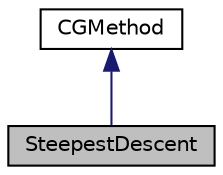 digraph "SteepestDescent"
{
 // INTERACTIVE_SVG=YES
  edge [fontname="Helvetica",fontsize="10",labelfontname="Helvetica",labelfontsize="10"];
  node [fontname="Helvetica",fontsize="10",shape=record];
  Node2 [label="SteepestDescent",height=0.2,width=0.4,color="black", fillcolor="grey75", style="filled", fontcolor="black"];
  Node3 -> Node2 [dir="back",color="midnightblue",fontsize="10",style="solid",fontname="Helvetica"];
  Node3 [label="CGMethod",height=0.2,width=0.4,color="black", fillcolor="white", style="filled",URL="$classCGMethod.html",tooltip="For performing a conjugate gradient minimization method. "];
}
